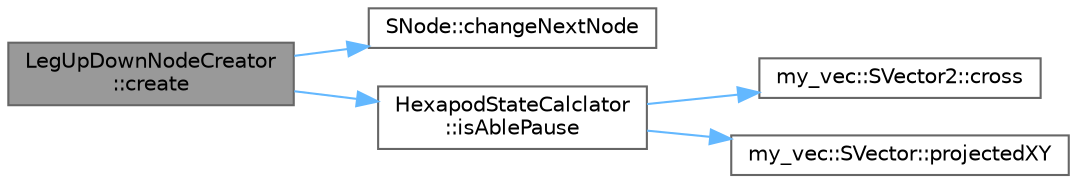 digraph "LegUpDownNodeCreator::create"
{
 // LATEX_PDF_SIZE
  bgcolor="transparent";
  edge [fontname=Helvetica,fontsize=10,labelfontname=Helvetica,labelfontsize=10];
  node [fontname=Helvetica,fontsize=10,shape=box,height=0.2,width=0.4];
  rankdir="LR";
  Node1 [id="Node000001",label="LegUpDownNodeCreator\l::create",height=0.2,width=0.4,color="gray40", fillcolor="grey60", style="filled", fontcolor="black",tooltip="重心を平行移動したノードを生成する"];
  Node1 -> Node2 [id="edge1_Node000001_Node000002",color="steelblue1",style="solid",tooltip=" "];
  Node2 [id="Node000002",label="SNode::changeNextNode",height=0.2,width=0.4,color="grey40", fillcolor="white", style="filled",URL="$struct_s_node.html#a159d1bc69cbe150d48b5578433fb5fa3",tooltip="次の動作を設定する関数．"];
  Node1 -> Node3 [id="edge2_Node000001_Node000003",color="steelblue1",style="solid",tooltip=" "];
  Node3 [id="Node000003",label="HexapodStateCalclator\l::isAblePause",height=0.2,width=0.4,color="grey40", fillcolor="white", style="filled",URL="$class_hexapod_state_calclator.html#a5e34910a6da418efdc1e1632672f15e7",tooltip="転ばない姿勢かどうか調べる．"];
  Node3 -> Node4 [id="edge3_Node000003_Node000004",color="steelblue1",style="solid",tooltip=" "];
  Node4 [id="Node000004",label="my_vec::SVector2::cross",height=0.2,width=0.4,color="grey40", fillcolor="white", style="filled",URL="$structmy__vec_1_1_s_vector2.html#ac2b5470c2541a3292a27b38840ebb7c2",tooltip="このベクトルとotherの外積を返す"];
  Node3 -> Node5 [id="edge4_Node000003_Node000005",color="steelblue1",style="solid",tooltip=" "];
  Node5 [id="Node000005",label="my_vec::SVector::projectedXY",height=0.2,width=0.4,color="grey40", fillcolor="white", style="filled",URL="$structmy__vec_1_1_s_vector.html#ada5408a85d72fdbf6ae0f5f6d42862f7",tooltip="XY平面に射影したベクトルを返す．"];
}
